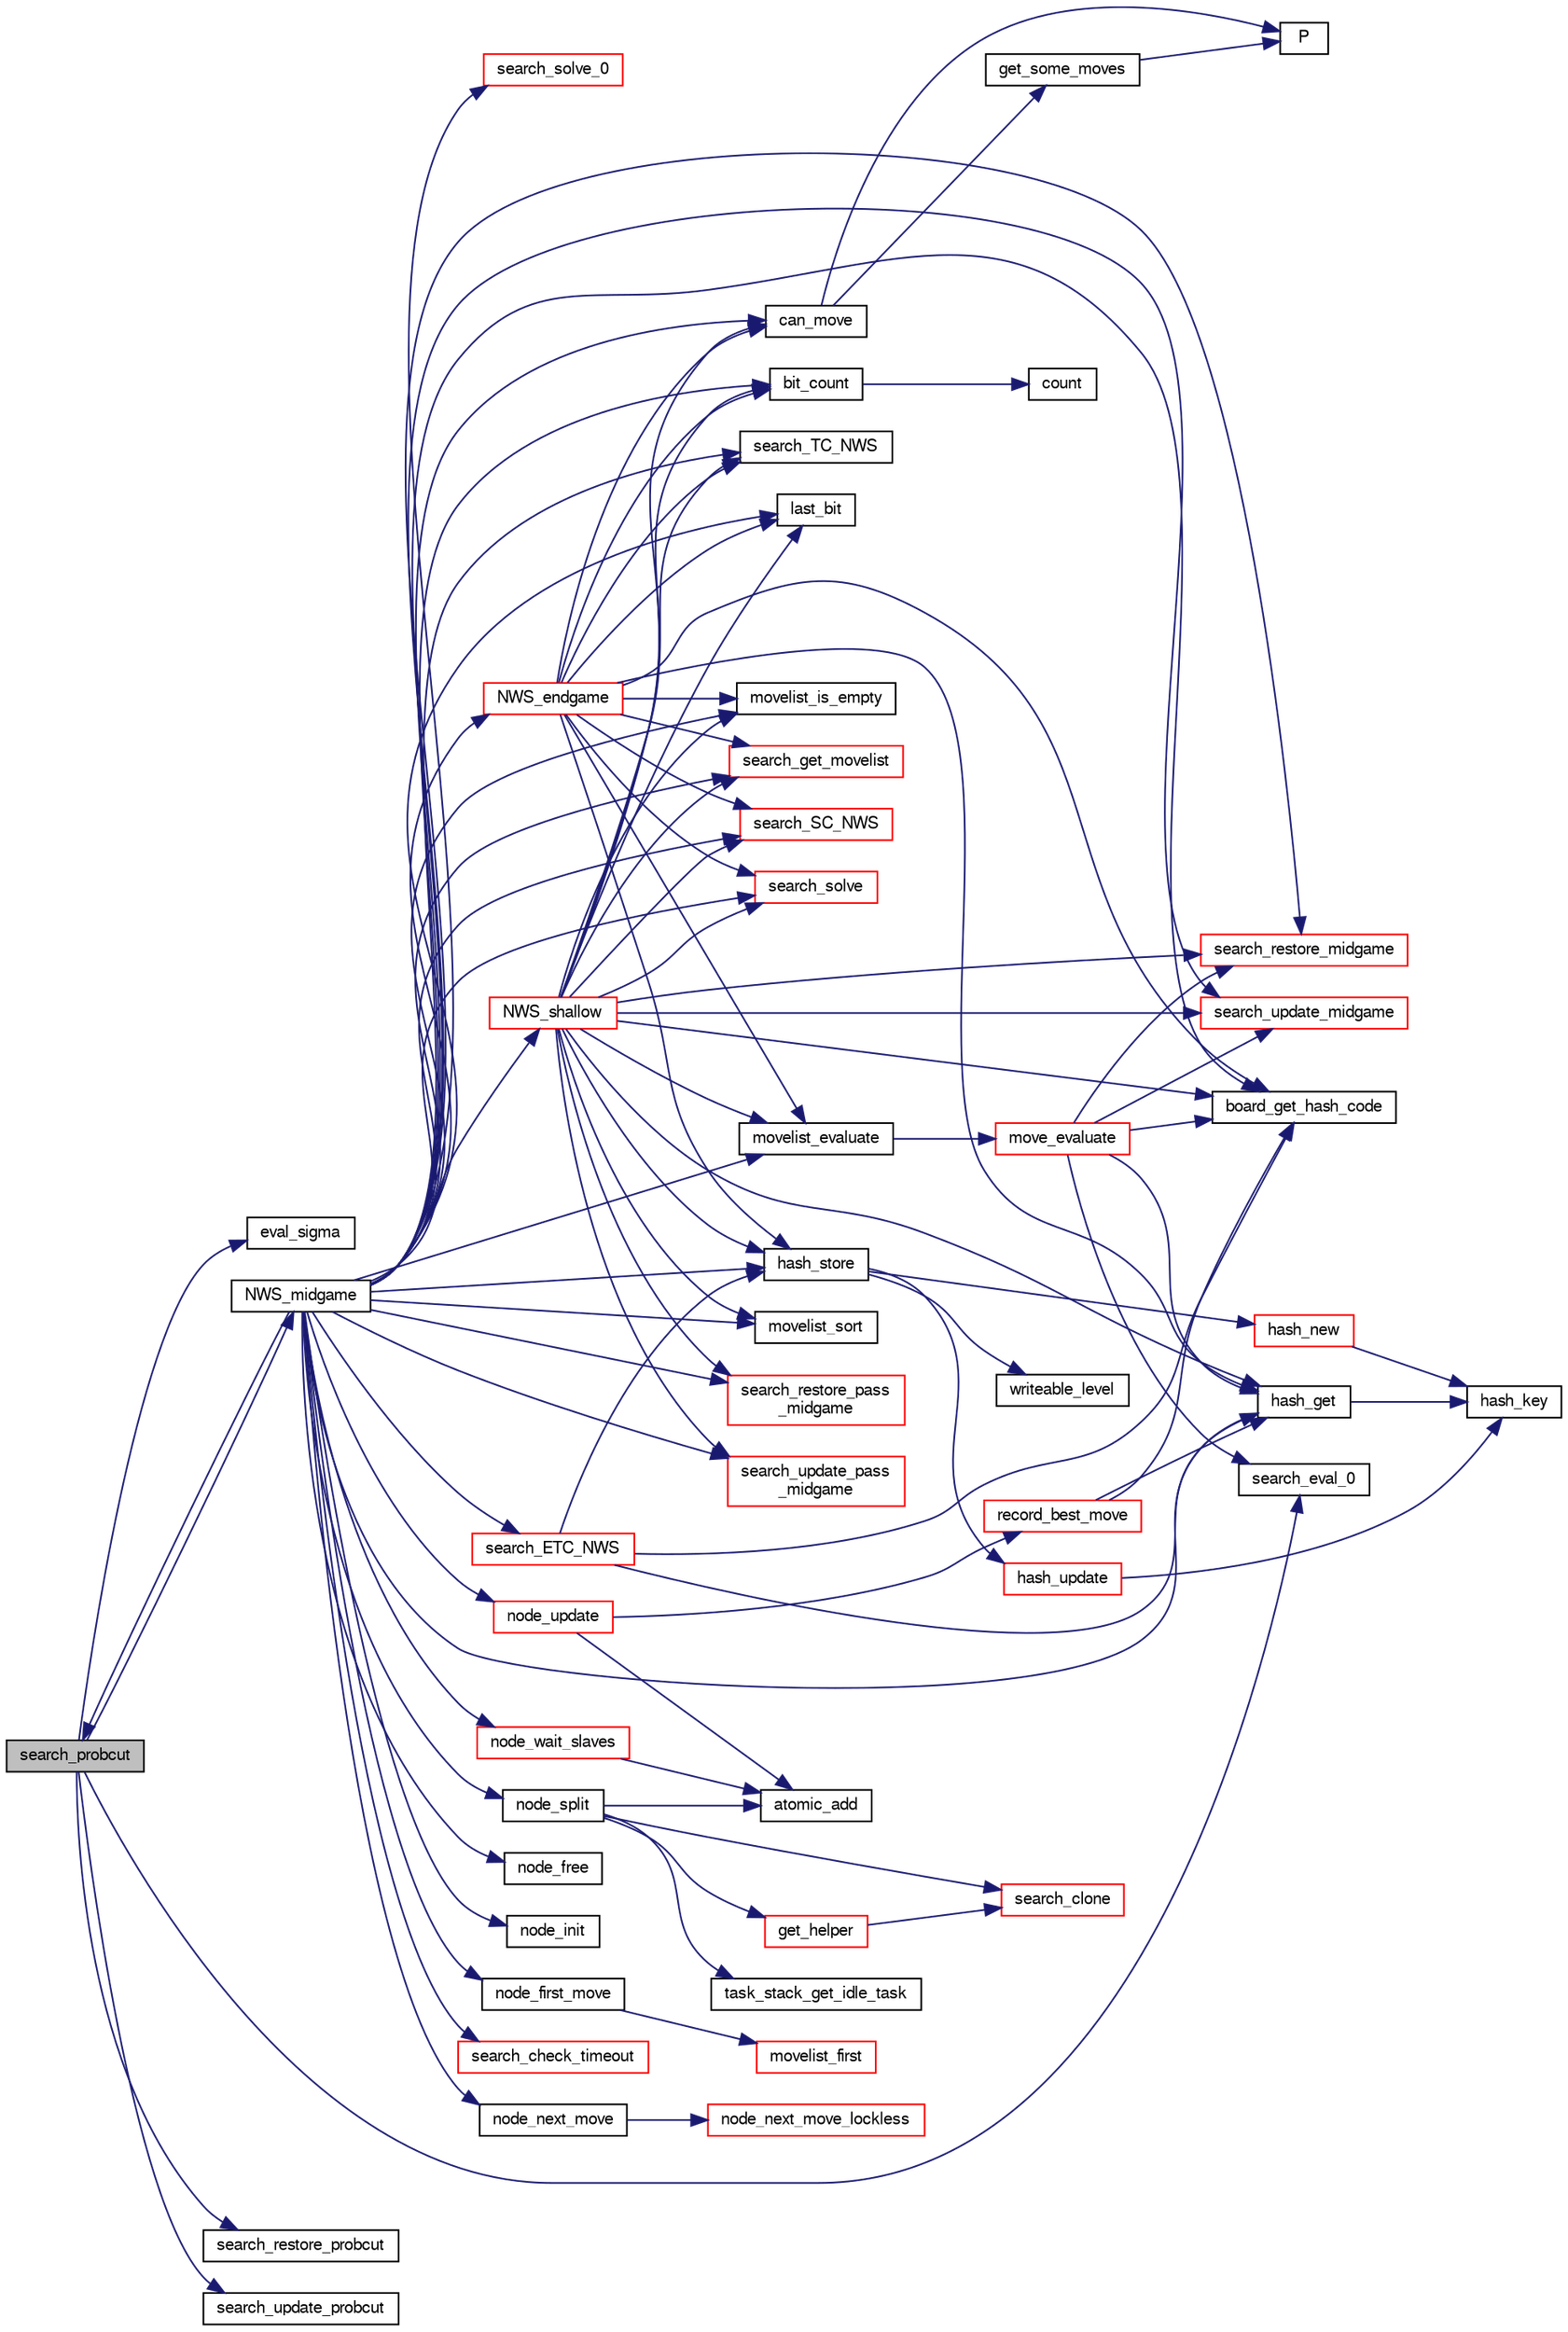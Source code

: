digraph "search_probcut"
{
 // LATEX_PDF_SIZE
  bgcolor="transparent";
  edge [fontname="FreeSans",fontsize="10",labelfontname="FreeSans",labelfontsize="10"];
  node [fontname="FreeSans",fontsize="10",shape=record];
  rankdir="LR";
  Node1 [label="search_probcut",height=0.2,width=0.4,color="black", fillcolor="grey75", style="filled", fontcolor="black",tooltip="Probcut."];
  Node1 -> Node2 [color="midnightblue",fontsize="10",style="solid",fontname="FreeSans"];
  Node2 [label="eval_sigma",height=0.2,width=0.4,color="black",URL="$eval_8c.html#ad7b479f20e56b81b1c33a4a810dda8d8",tooltip="Compute the error-type of the evaluation function according to the depths."];
  Node1 -> Node3 [color="midnightblue",fontsize="10",style="solid",fontname="FreeSans"];
  Node3 [label="NWS_midgame",height=0.2,width=0.4,color="black",URL="$midgame_8c.html#a124e89d53abb00ee28a9f3135b5682dc",tooltip="Evaluate a midgame position with a Null Window Search algorithm."];
  Node3 -> Node4 [color="midnightblue",fontsize="10",style="solid",fontname="FreeSans"];
  Node4 [label="bit_count",height=0.2,width=0.4,color="black",URL="$bit_8c.html#a830fec0a90989da1f1900ff609b92167",tooltip="Count the number of bits set to one in an unsigned long long."];
  Node4 -> Node5 [color="midnightblue",fontsize="10",style="solid",fontname="FreeSans"];
  Node5 [label="count",height=0.2,width=0.4,color="black",URL="$generate__flip_8c.html#a1a1d6a2cdbded5c35040f6555e948770",tooltip=" "];
  Node3 -> Node6 [color="midnightblue",fontsize="10",style="solid",fontname="FreeSans"];
  Node6 [label="board_get_hash_code",height=0.2,width=0.4,color="black",URL="$board_8c.html#a0e6cff6e714bcb714e2b9b2d7b9fbec6",tooltip="Compute a hash code."];
  Node3 -> Node7 [color="midnightblue",fontsize="10",style="solid",fontname="FreeSans"];
  Node7 [label="can_move",height=0.2,width=0.4,color="black",URL="$board_8c.html#ae1a532d6eaa0e55357d0f4b9cd659b88",tooltip="Check if a player can move."];
  Node7 -> Node8 [color="midnightblue",fontsize="10",style="solid",fontname="FreeSans"];
  Node8 [label="get_some_moves",height=0.2,width=0.4,color="black",URL="$board_8c.html#a5db071e3e4d26a0b7d6425bb6333dd7f",tooltip="Get a part of the moves."];
  Node8 -> Node9 [color="midnightblue",fontsize="10",style="solid",fontname="FreeSans"];
  Node9 [label="P",height=0.2,width=0.4,color="black",URL="$generate__flip_8c.html#a11481f01e169aee1117c83a352c22222",tooltip=" "];
  Node7 -> Node9 [color="midnightblue",fontsize="10",style="solid",fontname="FreeSans"];
  Node3 -> Node10 [color="midnightblue",fontsize="10",style="solid",fontname="FreeSans"];
  Node10 [label="hash_get",height=0.2,width=0.4,color="black",URL="$hash-lock-free_8c.html#a6f54ce833279fec9ac110dcce45565ad",tooltip="Find an hash table entry according to the evaluated board hash codes."];
  Node10 -> Node11 [color="midnightblue",fontsize="10",style="solid",fontname="FreeSans"];
  Node11 [label="hash_key",height=0.2,width=0.4,color="black",URL="$hash-lock-free_8c.html#aeafd0b4e6665b357afcff5dd30723c15",tooltip="Transform hash data into a 64 bits key."];
  Node3 -> Node12 [color="midnightblue",fontsize="10",style="solid",fontname="FreeSans"];
  Node12 [label="hash_store",height=0.2,width=0.4,color="black",URL="$hash-lock-free_8c.html#ae70e5c17e3d2cf7fb49e085be7092843",tooltip="Store an hashtable item."];
  Node12 -> Node13 [color="midnightblue",fontsize="10",style="solid",fontname="FreeSans"];
  Node13 [label="hash_new",height=0.2,width=0.4,color="red",URL="$hash-lock-free_8c.html#ad5221370b52335bbd99bc7032f212481",tooltip="Initialize a new hash table item."];
  Node13 -> Node11 [color="midnightblue",fontsize="10",style="solid",fontname="FreeSans"];
  Node12 -> Node15 [color="midnightblue",fontsize="10",style="solid",fontname="FreeSans"];
  Node15 [label="hash_update",height=0.2,width=0.4,color="red",URL="$hash-lock-free_8c.html#a8cd45c12c1c253e7c40e12dd2b3a310c",tooltip="update the hash entry"];
  Node15 -> Node11 [color="midnightblue",fontsize="10",style="solid",fontname="FreeSans"];
  Node12 -> Node18 [color="midnightblue",fontsize="10",style="solid",fontname="FreeSans"];
  Node18 [label="writeable_level",height=0.2,width=0.4,color="black",URL="$hash-lock-free_8c.html#aa41c220979591f6be05f9c30fae53261",tooltip="make a level from date, cost, depth & selectivity."];
  Node3 -> Node19 [color="midnightblue",fontsize="10",style="solid",fontname="FreeSans"];
  Node19 [label="last_bit",height=0.2,width=0.4,color="black",URL="$bit_8c.html#ad47d9158c952a78b9602c699ab6ece49",tooltip="Search the last bit set (same as log2())."];
  Node3 -> Node20 [color="midnightblue",fontsize="10",style="solid",fontname="FreeSans"];
  Node20 [label="movelist_evaluate",height=0.2,width=0.4,color="black",URL="$move_8c.html#a9b4b1c7be1b237198713f0355f60fe28",tooltip="Evaluate a list of move in order to sort it."];
  Node20 -> Node21 [color="midnightblue",fontsize="10",style="solid",fontname="FreeSans"];
  Node21 [label="move_evaluate",height=0.2,width=0.4,color="red",URL="$move_8c.html#a57eefc66553dd853ba6a21d3d6abb3e0",tooltip="Evaluate a list of move."];
  Node21 -> Node6 [color="midnightblue",fontsize="10",style="solid",fontname="FreeSans"];
  Node21 -> Node10 [color="midnightblue",fontsize="10",style="solid",fontname="FreeSans"];
  Node21 -> Node71 [color="midnightblue",fontsize="10",style="solid",fontname="FreeSans"];
  Node71 [label="search_eval_0",height=0.2,width=0.4,color="black",URL="$midgame_8c.html#a35172421197c3d988a7ea86009a777c9",tooltip="evaluate a midgame position with the evaluation function."];
  Node21 -> Node60 [color="midnightblue",fontsize="10",style="solid",fontname="FreeSans"];
  Node60 [label="search_restore_midgame",height=0.2,width=0.4,color="red",URL="$search_8c.html#a8ee87f18a6108894aecb6f0cda99fcf8",tooltip="Restore the search state as before a move."];
  Node21 -> Node63 [color="midnightblue",fontsize="10",style="solid",fontname="FreeSans"];
  Node63 [label="search_update_midgame",height=0.2,width=0.4,color="red",URL="$search_8c.html#a985ef3449348437e273c1d5c74ae74f6",tooltip="Update the search state after a move."];
  Node3 -> Node40 [color="midnightblue",fontsize="10",style="solid",fontname="FreeSans"];
  Node40 [label="movelist_is_empty",height=0.2,width=0.4,color="black",URL="$move_8c.html#a13dc373d7c20c99db5dfbc1b70e20d15",tooltip="Check if the list is empty."];
  Node3 -> Node41 [color="midnightblue",fontsize="10",style="solid",fontname="FreeSans"];
  Node41 [label="movelist_sort",height=0.2,width=0.4,color="black",URL="$move_8c.html#a38bfc9e186591a76e2b3c673075effd3",tooltip="Sort all moves."];
  Node3 -> Node72 [color="midnightblue",fontsize="10",style="solid",fontname="FreeSans"];
  Node72 [label="node_first_move",height=0.2,width=0.4,color="black",URL="$ybwc_8c.html#add2247a628b88fd27119dfbe49a41111",tooltip="Get the first move of the move list."];
  Node72 -> Node73 [color="midnightblue",fontsize="10",style="solid",fontname="FreeSans"];
  Node73 [label="movelist_first",height=0.2,width=0.4,color="red",URL="$move_8c.html#a344c538364b7077c15a57c8ec0c4a947",tooltip="Return the first move of the list."];
  Node3 -> Node75 [color="midnightblue",fontsize="10",style="solid",fontname="FreeSans"];
  Node75 [label="node_free",height=0.2,width=0.4,color="black",URL="$ybwc_8c.html#a9158549a90b34b758a3371f60e93a65b",tooltip="Free Resources allocated by a node."];
  Node3 -> Node76 [color="midnightblue",fontsize="10",style="solid",fontname="FreeSans"];
  Node76 [label="node_init",height=0.2,width=0.4,color="black",URL="$ybwc_8c.html#ad4a0c85671094fb20a59df4aed9202b5",tooltip="Initialize a node."];
  Node3 -> Node77 [color="midnightblue",fontsize="10",style="solid",fontname="FreeSans"];
  Node77 [label="node_next_move",height=0.2,width=0.4,color="black",URL="$ybwc_8c.html#a744689fe7920707e9cf5a4149be74b46",tooltip="Get the next move of the move list."];
  Node77 -> Node78 [color="midnightblue",fontsize="10",style="solid",fontname="FreeSans"];
  Node78 [label="node_next_move_lockless",height=0.2,width=0.4,color="red",URL="$ybwc_8c.html#afa0e58a0825e315ec77c2504f4f3f1fe",tooltip="Get the next move of the move list."];
  Node3 -> Node79 [color="midnightblue",fontsize="10",style="solid",fontname="FreeSans"];
  Node79 [label="node_split",height=0.2,width=0.4,color="black",URL="$ybwc_8c.html#a7dba05be5b187eb162b9311c91e22b38",tooltip="Node split."];
  Node79 -> Node80 [color="midnightblue",fontsize="10",style="solid",fontname="FreeSans"];
  Node80 [label="atomic_add",height=0.2,width=0.4,color="black",URL="$util_8h.html#a810a91328534783b77f0e95327f37270",tooltip=" "];
  Node79 -> Node81 [color="midnightblue",fontsize="10",style="solid",fontname="FreeSans"];
  Node81 [label="get_helper",height=0.2,width=0.4,color="red",URL="$ybwc_8c.html#af882b1bf581c1a2afc29dd8624478421",tooltip="Seek for & use an helper node."];
  Node81 -> Node82 [color="midnightblue",fontsize="10",style="solid",fontname="FreeSans"];
  Node82 [label="search_clone",height=0.2,width=0.4,color="red",URL="$search_8c.html#a7af3e3571b317c44cd1f669ec2eb4be8",tooltip="Clone a search for parallel search."];
  Node79 -> Node82 [color="midnightblue",fontsize="10",style="solid",fontname="FreeSans"];
  Node79 -> Node89 [color="midnightblue",fontsize="10",style="solid",fontname="FreeSans"];
  Node89 [label="task_stack_get_idle_task",height=0.2,width=0.4,color="black",URL="$ybwc_8c.html#a8d11f7bb4a76bc871550c8be50abdaf8",tooltip="Return, if available, an idle task."];
  Node3 -> Node90 [color="midnightblue",fontsize="10",style="solid",fontname="FreeSans"];
  Node90 [label="node_update",height=0.2,width=0.4,color="red",URL="$ybwc_8c.html#aaa3720f7191596fadf637ee6fddc8666",tooltip="Update a node."];
  Node90 -> Node80 [color="midnightblue",fontsize="10",style="solid",fontname="FreeSans"];
  Node90 -> Node91 [color="midnightblue",fontsize="10",style="solid",fontname="FreeSans"];
  Node91 [label="record_best_move",height=0.2,width=0.4,color="red",URL="$root_8c.html#ae557ecf41efe8b033969349603c765e2",tooltip="Record best move."];
  Node91 -> Node6 [color="midnightblue",fontsize="10",style="solid",fontname="FreeSans"];
  Node91 -> Node10 [color="midnightblue",fontsize="10",style="solid",fontname="FreeSans"];
  Node3 -> Node106 [color="midnightblue",fontsize="10",style="solid",fontname="FreeSans"];
  Node106 [label="node_wait_slaves",height=0.2,width=0.4,color="red",URL="$ybwc_8c.html#a6cab65bf7dade2f8653a2e3276b89c78",tooltip="Wait for slaves termination."];
  Node106 -> Node80 [color="midnightblue",fontsize="10",style="solid",fontname="FreeSans"];
  Node3 -> Node121 [color="midnightblue",fontsize="10",style="solid",fontname="FreeSans"];
  Node121 [label="NWS_endgame",height=0.2,width=0.4,color="red",URL="$endgame_8c.html#a3a2fd5b24cddcf17f9b29921bbf9ec57",tooltip="Evaluate an endgame position with a Null Window Search algorithm."];
  Node121 -> Node4 [color="midnightblue",fontsize="10",style="solid",fontname="FreeSans"];
  Node121 -> Node6 [color="midnightblue",fontsize="10",style="solid",fontname="FreeSans"];
  Node121 -> Node7 [color="midnightblue",fontsize="10",style="solid",fontname="FreeSans"];
  Node121 -> Node10 [color="midnightblue",fontsize="10",style="solid",fontname="FreeSans"];
  Node121 -> Node12 [color="midnightblue",fontsize="10",style="solid",fontname="FreeSans"];
  Node121 -> Node19 [color="midnightblue",fontsize="10",style="solid",fontname="FreeSans"];
  Node121 -> Node20 [color="midnightblue",fontsize="10",style="solid",fontname="FreeSans"];
  Node121 -> Node40 [color="midnightblue",fontsize="10",style="solid",fontname="FreeSans"];
  Node121 -> Node65 [color="midnightblue",fontsize="10",style="solid",fontname="FreeSans"];
  Node65 [label="search_get_movelist",height=0.2,width=0.4,color="red",URL="$search_8c.html#a507955218cafd96b85d29981f3ea6f8d",tooltip="Get a list of legal moves."];
  Node121 -> Node66 [color="midnightblue",fontsize="10",style="solid",fontname="FreeSans"];
  Node66 [label="search_SC_NWS",height=0.2,width=0.4,color="red",URL="$search_8c.html#afb7a2b1fa945dd8f14a8e56639fde259",tooltip="Stability Cutoff (TC)."];
  Node121 -> Node56 [color="midnightblue",fontsize="10",style="solid",fontname="FreeSans"];
  Node56 [label="search_solve",height=0.2,width=0.4,color="red",URL="$endgame_8c.html#a94a89fc327a63ea97d5e30c7c981a2aa",tooltip="Get the final score."];
  Node121 -> Node69 [color="midnightblue",fontsize="10",style="solid",fontname="FreeSans"];
  Node69 [label="search_TC_NWS",height=0.2,width=0.4,color="black",URL="$search_8c.html#a1df9af0edd9d96eb16b7ade51a96dbf4",tooltip="Transposition Cutoff (TC)."];
  Node3 -> Node42 [color="midnightblue",fontsize="10",style="solid",fontname="FreeSans"];
  Node42 [label="NWS_shallow",height=0.2,width=0.4,color="red",URL="$midgame_8c.html#af1a84e98330ad790762f316451f36067",tooltip="Evaluate a midgame position with a Null Window Search algorithm."];
  Node42 -> Node4 [color="midnightblue",fontsize="10",style="solid",fontname="FreeSans"];
  Node42 -> Node6 [color="midnightblue",fontsize="10",style="solid",fontname="FreeSans"];
  Node42 -> Node7 [color="midnightblue",fontsize="10",style="solid",fontname="FreeSans"];
  Node42 -> Node10 [color="midnightblue",fontsize="10",style="solid",fontname="FreeSans"];
  Node42 -> Node12 [color="midnightblue",fontsize="10",style="solid",fontname="FreeSans"];
  Node42 -> Node19 [color="midnightblue",fontsize="10",style="solid",fontname="FreeSans"];
  Node42 -> Node20 [color="midnightblue",fontsize="10",style="solid",fontname="FreeSans"];
  Node42 -> Node40 [color="midnightblue",fontsize="10",style="solid",fontname="FreeSans"];
  Node42 -> Node41 [color="midnightblue",fontsize="10",style="solid",fontname="FreeSans"];
  Node42 -> Node65 [color="midnightblue",fontsize="10",style="solid",fontname="FreeSans"];
  Node42 -> Node60 [color="midnightblue",fontsize="10",style="solid",fontname="FreeSans"];
  Node42 -> Node53 [color="midnightblue",fontsize="10",style="solid",fontname="FreeSans"];
  Node53 [label="search_restore_pass\l_midgame",height=0.2,width=0.4,color="red",URL="$search_8c.html#a5e9707f0c579c46996fba87fedecb58c",tooltip="Update the search state after a passing move."];
  Node42 -> Node66 [color="midnightblue",fontsize="10",style="solid",fontname="FreeSans"];
  Node42 -> Node56 [color="midnightblue",fontsize="10",style="solid",fontname="FreeSans"];
  Node42 -> Node69 [color="midnightblue",fontsize="10",style="solid",fontname="FreeSans"];
  Node42 -> Node63 [color="midnightblue",fontsize="10",style="solid",fontname="FreeSans"];
  Node42 -> Node58 [color="midnightblue",fontsize="10",style="solid",fontname="FreeSans"];
  Node58 [label="search_update_pass\l_midgame",height=0.2,width=0.4,color="red",URL="$search_8c.html#af34e8681551a63ca25390b3c87bbf9f7",tooltip="Update the search state after a passing move."];
  Node3 -> Node113 [color="midnightblue",fontsize="10",style="solid",fontname="FreeSans"];
  Node113 [label="search_check_timeout",height=0.2,width=0.4,color="red",URL="$search_8c.html#a1fc126733c7201381ebb66cb42e23ad7",tooltip="Check if it can iterate more..."];
  Node3 -> Node132 [color="midnightblue",fontsize="10",style="solid",fontname="FreeSans"];
  Node132 [label="search_ETC_NWS",height=0.2,width=0.4,color="red",URL="$search_8c.html#acca0552701cb0d46a406101f5f426e17",tooltip="Enhanced Transposition Cutoff (ETC)."];
  Node132 -> Node6 [color="midnightblue",fontsize="10",style="solid",fontname="FreeSans"];
  Node132 -> Node10 [color="midnightblue",fontsize="10",style="solid",fontname="FreeSans"];
  Node132 -> Node12 [color="midnightblue",fontsize="10",style="solid",fontname="FreeSans"];
  Node3 -> Node65 [color="midnightblue",fontsize="10",style="solid",fontname="FreeSans"];
  Node3 -> Node1 [color="midnightblue",fontsize="10",style="solid",fontname="FreeSans"];
  Node3 -> Node60 [color="midnightblue",fontsize="10",style="solid",fontname="FreeSans"];
  Node3 -> Node53 [color="midnightblue",fontsize="10",style="solid",fontname="FreeSans"];
  Node3 -> Node66 [color="midnightblue",fontsize="10",style="solid",fontname="FreeSans"];
  Node3 -> Node56 [color="midnightblue",fontsize="10",style="solid",fontname="FreeSans"];
  Node3 -> Node115 [color="midnightblue",fontsize="10",style="solid",fontname="FreeSans"];
  Node115 [label="search_solve_0",height=0.2,width=0.4,color="red",URL="$endgame_8c.html#ae04cc7f1a6a497061ed834030a426912",tooltip="Get the final score."];
  Node3 -> Node69 [color="midnightblue",fontsize="10",style="solid",fontname="FreeSans"];
  Node3 -> Node63 [color="midnightblue",fontsize="10",style="solid",fontname="FreeSans"];
  Node3 -> Node58 [color="midnightblue",fontsize="10",style="solid",fontname="FreeSans"];
  Node1 -> Node71 [color="midnightblue",fontsize="10",style="solid",fontname="FreeSans"];
  Node1 -> Node133 [color="midnightblue",fontsize="10",style="solid",fontname="FreeSans"];
  Node133 [label="search_restore_probcut",height=0.2,width=0.4,color="black",URL="$midgame_8c.html#a8e931cccf42345f6173597b3860c5f43",tooltip=" "];
  Node1 -> Node134 [color="midnightblue",fontsize="10",style="solid",fontname="FreeSans"];
  Node134 [label="search_update_probcut",height=0.2,width=0.4,color="black",URL="$midgame_8c.html#a038e6384bc9dc286fc8d7c75b316269b",tooltip=" "];
}
